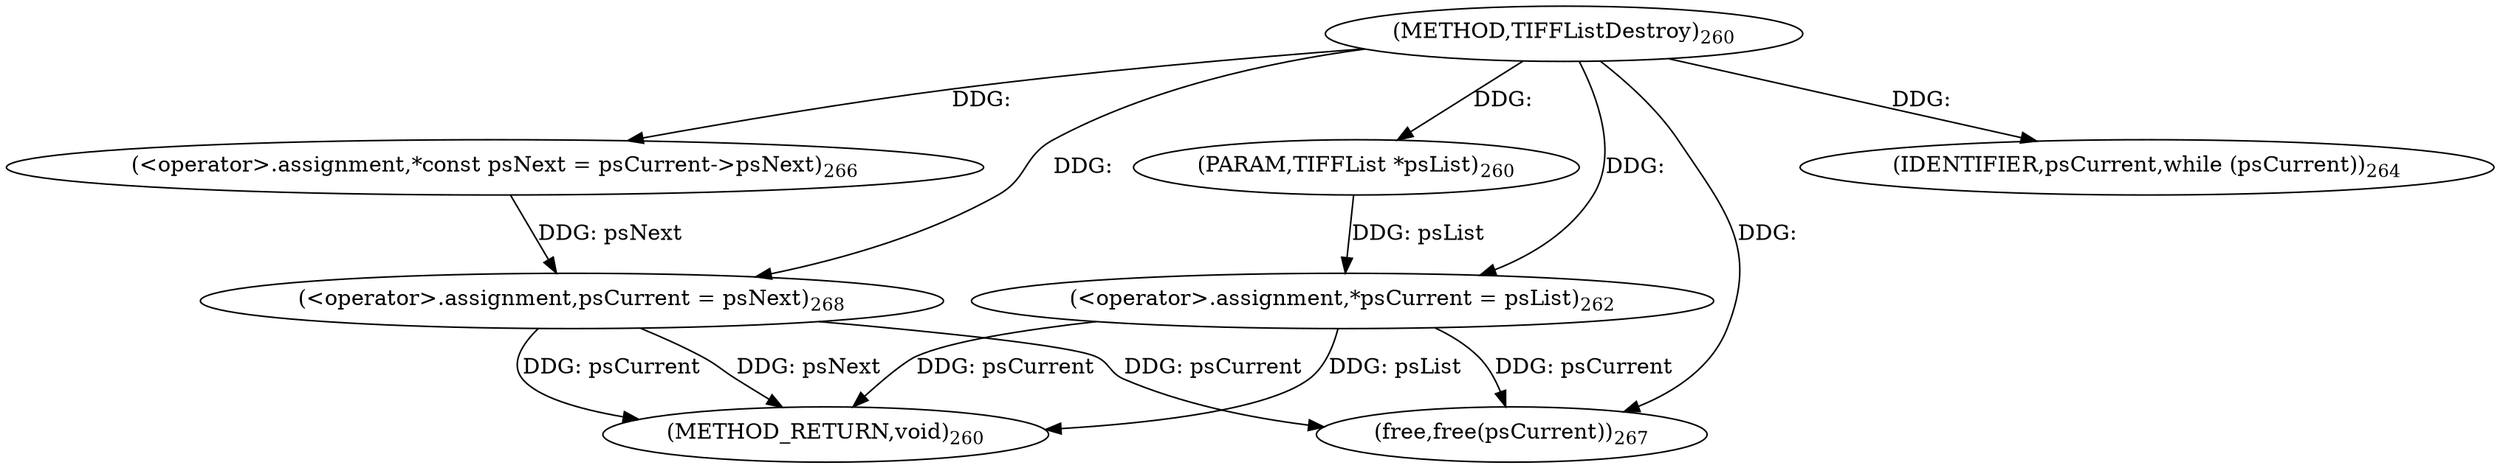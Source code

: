 digraph "TIFFListDestroy" {  
"5252" [label = <(METHOD,TIFFListDestroy)<SUB>260</SUB>> ]
"5273" [label = <(METHOD_RETURN,void)<SUB>260</SUB>> ]
"5253" [label = <(PARAM,TIFFList *psList)<SUB>260</SUB>> ]
"5256" [label = <(&lt;operator&gt;.assignment,*psCurrent = psList)<SUB>262</SUB>> ]
"5260" [label = <(IDENTIFIER,psCurrent,while (psCurrent))<SUB>264</SUB>> ]
"5263" [label = <(&lt;operator&gt;.assignment,*const psNext = psCurrent-&gt;psNext)<SUB>266</SUB>> ]
"5268" [label = <(free,free(psCurrent))<SUB>267</SUB>> ]
"5270" [label = <(&lt;operator&gt;.assignment,psCurrent = psNext)<SUB>268</SUB>> ]
  "5256" -> "5273"  [ label = "DDG: psCurrent"] 
  "5256" -> "5273"  [ label = "DDG: psList"] 
  "5270" -> "5273"  [ label = "DDG: psCurrent"] 
  "5270" -> "5273"  [ label = "DDG: psNext"] 
  "5252" -> "5253"  [ label = "DDG: "] 
  "5253" -> "5256"  [ label = "DDG: psList"] 
  "5252" -> "5256"  [ label = "DDG: "] 
  "5252" -> "5260"  [ label = "DDG: "] 
  "5263" -> "5270"  [ label = "DDG: psNext"] 
  "5252" -> "5270"  [ label = "DDG: "] 
  "5252" -> "5263"  [ label = "DDG: "] 
  "5256" -> "5268"  [ label = "DDG: psCurrent"] 
  "5270" -> "5268"  [ label = "DDG: psCurrent"] 
  "5252" -> "5268"  [ label = "DDG: "] 
}
